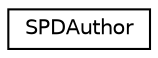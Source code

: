 digraph "Graphical Class Hierarchy"
{
 // INTERACTIVE_SVG=YES
  edge [fontname="Helvetica",fontsize="10",labelfontname="Helvetica",labelfontsize="10"];
  node [fontname="Helvetica",fontsize="10",shape=record];
  rankdir="LR";
  Node1 [label="SPDAuthor",height=0.2,width=0.4,color="black", fillcolor="white", style="filled",URL="$class_s_p_d_author.html",tooltip="this class is designed to parse SPD Author element, and save Author Infomation such as company..."];
}
